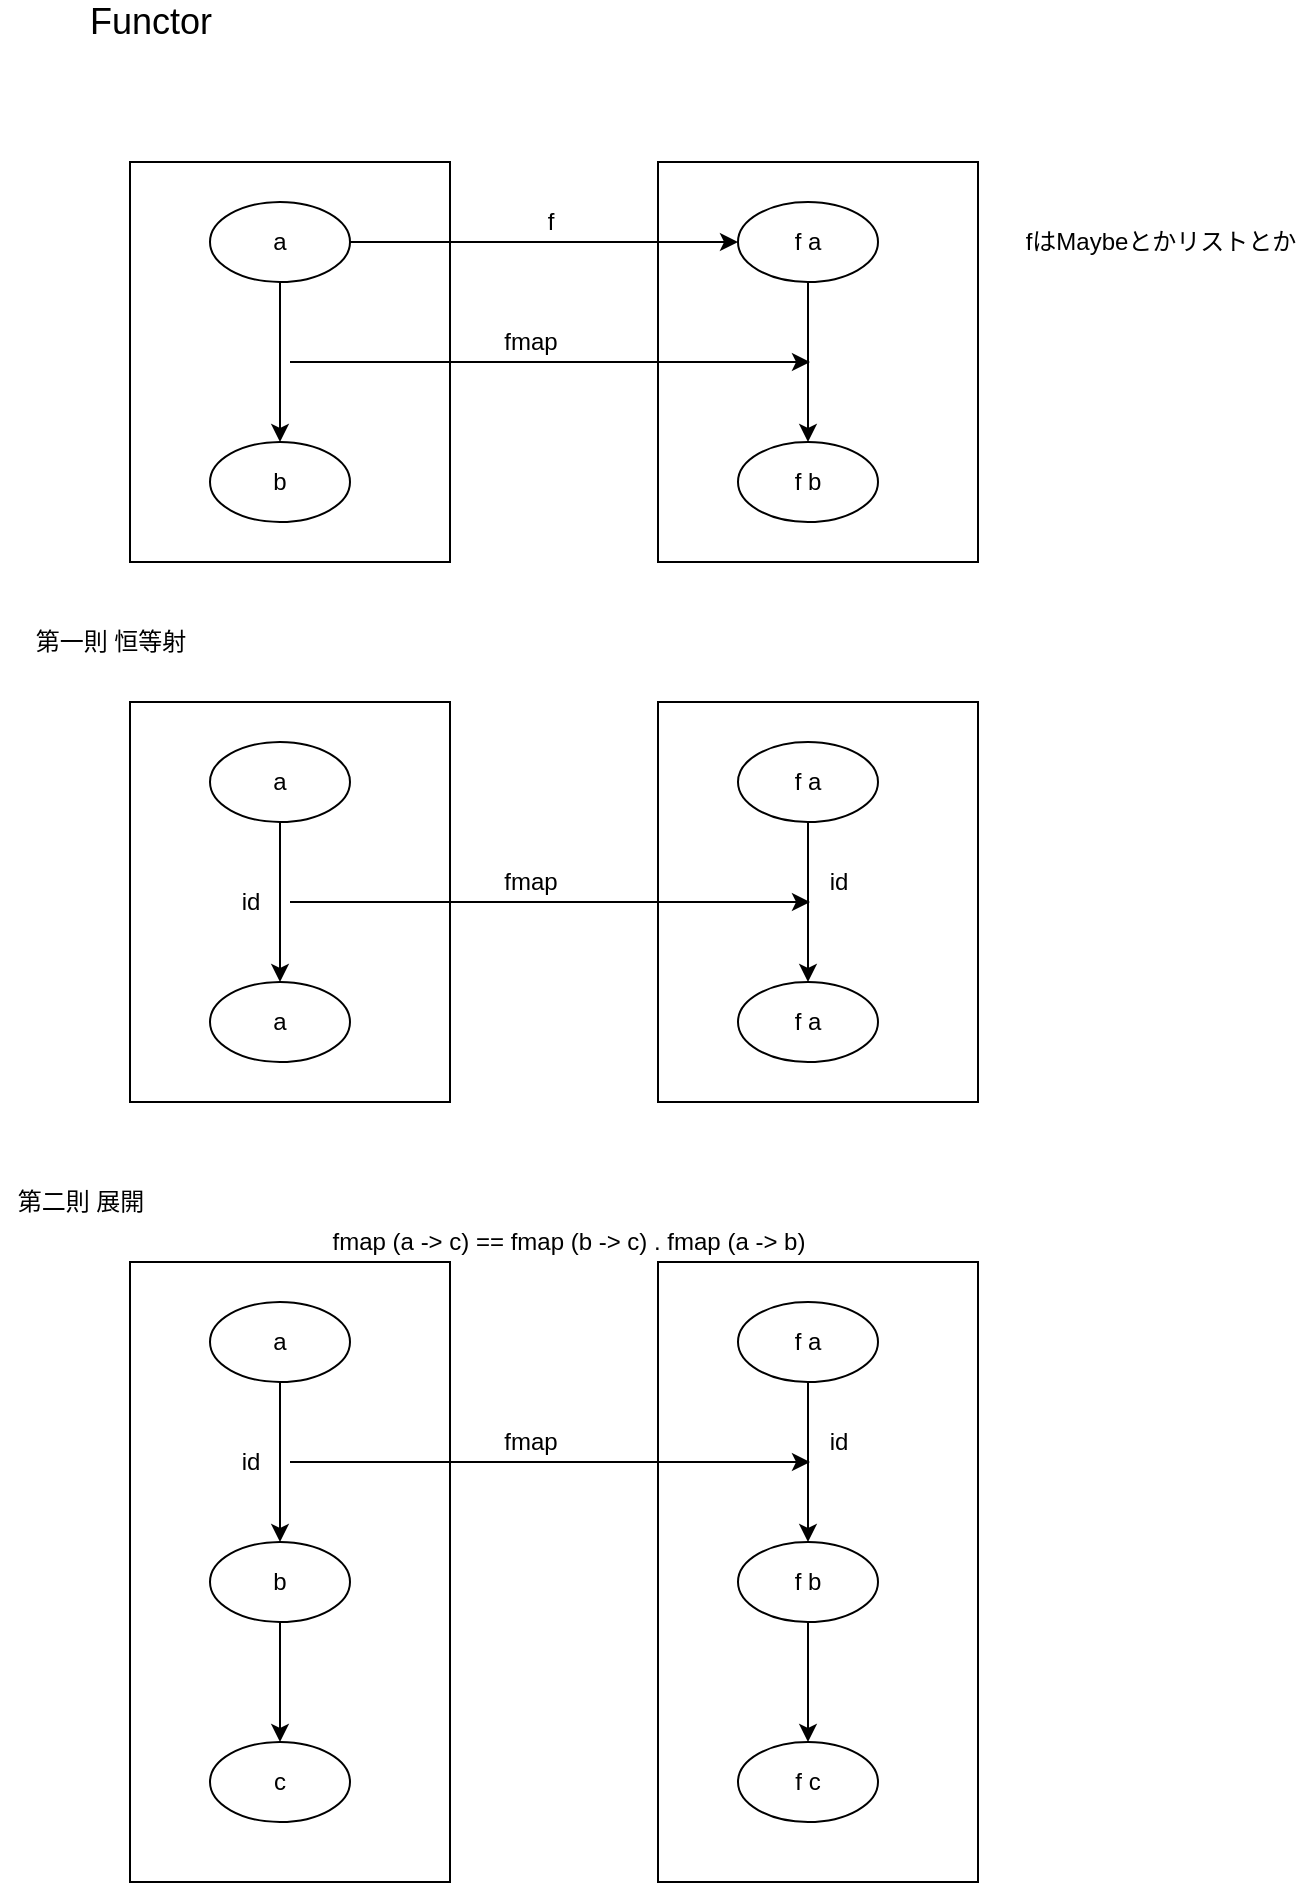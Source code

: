 <mxfile version="13.6.5">
    <diagram id="UfOVn71aaO-M5JvVBGIF" name="ページ1">
        <mxGraphModel dx="1054" dy="460" grid="1" gridSize="10" guides="1" tooltips="1" connect="1" arrows="1" fold="1" page="1" pageScale="1" pageWidth="827" pageHeight="1169" math="0" shadow="0">
            <root>
                <mxCell id="0"/>
                <mxCell id="1" parent="0"/>
                <mxCell id="2" value="&lt;font style=&quot;font-size: 18px&quot;&gt;Functor&lt;/font&gt;" style="text;html=1;align=center;verticalAlign=middle;resizable=0;points=[];autosize=1;" vertex="1" parent="1">
                    <mxGeometry x="40" y="20" width="80" height="20" as="geometry"/>
                </mxCell>
                <mxCell id="4" value="" style="rounded=0;whiteSpace=wrap;html=1;" vertex="1" parent="1">
                    <mxGeometry x="70" y="100" width="160" height="200" as="geometry"/>
                </mxCell>
                <mxCell id="6" value="a" style="ellipse;whiteSpace=wrap;html=1;" vertex="1" parent="1">
                    <mxGeometry x="110" y="120" width="70" height="40" as="geometry"/>
                </mxCell>
                <mxCell id="7" value="b" style="ellipse;whiteSpace=wrap;html=1;" vertex="1" parent="1">
                    <mxGeometry x="110" y="240" width="70" height="40" as="geometry"/>
                </mxCell>
                <mxCell id="8" value="" style="endArrow=classic;html=1;exitX=0.5;exitY=1;exitDx=0;exitDy=0;entryX=0.5;entryY=0;entryDx=0;entryDy=0;" edge="1" parent="1" source="6" target="7">
                    <mxGeometry width="50" height="50" relative="1" as="geometry">
                        <mxPoint x="290" y="250" as="sourcePoint"/>
                        <mxPoint x="340" y="200" as="targetPoint"/>
                    </mxGeometry>
                </mxCell>
                <mxCell id="9" value="" style="rounded=0;whiteSpace=wrap;html=1;" vertex="1" parent="1">
                    <mxGeometry x="334" y="100" width="160" height="200" as="geometry"/>
                </mxCell>
                <mxCell id="10" value="f a" style="ellipse;whiteSpace=wrap;html=1;" vertex="1" parent="1">
                    <mxGeometry x="374" y="120" width="70" height="40" as="geometry"/>
                </mxCell>
                <mxCell id="11" value="f b" style="ellipse;whiteSpace=wrap;html=1;" vertex="1" parent="1">
                    <mxGeometry x="374" y="240" width="70" height="40" as="geometry"/>
                </mxCell>
                <mxCell id="12" value="" style="endArrow=classic;html=1;exitX=0.5;exitY=1;exitDx=0;exitDy=0;entryX=0.5;entryY=0;entryDx=0;entryDy=0;" edge="1" parent="1" source="10" target="11">
                    <mxGeometry width="50" height="50" relative="1" as="geometry">
                        <mxPoint x="554" y="250" as="sourcePoint"/>
                        <mxPoint x="604" y="200" as="targetPoint"/>
                    </mxGeometry>
                </mxCell>
                <mxCell id="13" value="" style="endArrow=classic;html=1;" edge="1" parent="1">
                    <mxGeometry width="50" height="50" relative="1" as="geometry">
                        <mxPoint x="150" y="200" as="sourcePoint"/>
                        <mxPoint x="410" y="200" as="targetPoint"/>
                    </mxGeometry>
                </mxCell>
                <mxCell id="14" value="fmap" style="text;html=1;align=center;verticalAlign=middle;resizable=0;points=[];autosize=1;" vertex="1" parent="1">
                    <mxGeometry x="250" y="180" width="40" height="20" as="geometry"/>
                </mxCell>
                <mxCell id="15" value="第一則 恒等射" style="text;html=1;align=center;verticalAlign=middle;resizable=0;points=[];autosize=1;" vertex="1" parent="1">
                    <mxGeometry x="15" y="330" width="90" height="20" as="geometry"/>
                </mxCell>
                <mxCell id="16" value="fはMaybeとかリストとか" style="text;html=1;align=center;verticalAlign=middle;resizable=0;points=[];autosize=1;" vertex="1" parent="1">
                    <mxGeometry x="510" y="130" width="150" height="20" as="geometry"/>
                </mxCell>
                <mxCell id="17" value="" style="rounded=0;whiteSpace=wrap;html=1;" vertex="1" parent="1">
                    <mxGeometry x="70" y="370" width="160" height="200" as="geometry"/>
                </mxCell>
                <mxCell id="18" value="a" style="ellipse;whiteSpace=wrap;html=1;" vertex="1" parent="1">
                    <mxGeometry x="110" y="390" width="70" height="40" as="geometry"/>
                </mxCell>
                <mxCell id="19" value="a" style="ellipse;whiteSpace=wrap;html=1;" vertex="1" parent="1">
                    <mxGeometry x="110" y="510" width="70" height="40" as="geometry"/>
                </mxCell>
                <mxCell id="20" value="" style="endArrow=classic;html=1;exitX=0.5;exitY=1;exitDx=0;exitDy=0;entryX=0.5;entryY=0;entryDx=0;entryDy=0;" edge="1" parent="1" source="18" target="19">
                    <mxGeometry width="50" height="50" relative="1" as="geometry">
                        <mxPoint x="290" y="520" as="sourcePoint"/>
                        <mxPoint x="340" y="470" as="targetPoint"/>
                    </mxGeometry>
                </mxCell>
                <mxCell id="21" value="" style="rounded=0;whiteSpace=wrap;html=1;" vertex="1" parent="1">
                    <mxGeometry x="334" y="370" width="160" height="200" as="geometry"/>
                </mxCell>
                <mxCell id="22" value="f a" style="ellipse;whiteSpace=wrap;html=1;" vertex="1" parent="1">
                    <mxGeometry x="374" y="390" width="70" height="40" as="geometry"/>
                </mxCell>
                <mxCell id="23" value="f a" style="ellipse;whiteSpace=wrap;html=1;" vertex="1" parent="1">
                    <mxGeometry x="374" y="510" width="70" height="40" as="geometry"/>
                </mxCell>
                <mxCell id="24" value="" style="endArrow=classic;html=1;exitX=0.5;exitY=1;exitDx=0;exitDy=0;entryX=0.5;entryY=0;entryDx=0;entryDy=0;" edge="1" parent="1" source="22" target="23">
                    <mxGeometry width="50" height="50" relative="1" as="geometry">
                        <mxPoint x="554" y="520" as="sourcePoint"/>
                        <mxPoint x="604" y="470" as="targetPoint"/>
                    </mxGeometry>
                </mxCell>
                <mxCell id="25" value="" style="endArrow=classic;html=1;" edge="1" parent="1">
                    <mxGeometry width="50" height="50" relative="1" as="geometry">
                        <mxPoint x="150" y="470" as="sourcePoint"/>
                        <mxPoint x="410" y="470" as="targetPoint"/>
                    </mxGeometry>
                </mxCell>
                <mxCell id="26" value="fmap" style="text;html=1;align=center;verticalAlign=middle;resizable=0;points=[];autosize=1;" vertex="1" parent="1">
                    <mxGeometry x="250" y="450" width="40" height="20" as="geometry"/>
                </mxCell>
                <mxCell id="27" value="id" style="text;html=1;align=center;verticalAlign=middle;resizable=0;points=[];autosize=1;" vertex="1" parent="1">
                    <mxGeometry x="120" y="460" width="20" height="20" as="geometry"/>
                </mxCell>
                <mxCell id="28" value="id" style="text;html=1;align=center;verticalAlign=middle;resizable=0;points=[];autosize=1;" vertex="1" parent="1">
                    <mxGeometry x="414" y="450" width="20" height="20" as="geometry"/>
                </mxCell>
                <mxCell id="29" value="第二則 展開" style="text;html=1;align=center;verticalAlign=middle;resizable=0;points=[];autosize=1;" vertex="1" parent="1">
                    <mxGeometry x="5" y="610" width="80" height="20" as="geometry"/>
                </mxCell>
                <mxCell id="30" value="" style="rounded=0;whiteSpace=wrap;html=1;" vertex="1" parent="1">
                    <mxGeometry x="70" y="650" width="160" height="310" as="geometry"/>
                </mxCell>
                <mxCell id="31" value="a" style="ellipse;whiteSpace=wrap;html=1;" vertex="1" parent="1">
                    <mxGeometry x="110" y="670" width="70" height="40" as="geometry"/>
                </mxCell>
                <mxCell id="32" value="b" style="ellipse;whiteSpace=wrap;html=1;" vertex="1" parent="1">
                    <mxGeometry x="110" y="790" width="70" height="40" as="geometry"/>
                </mxCell>
                <mxCell id="33" value="" style="endArrow=classic;html=1;exitX=0.5;exitY=1;exitDx=0;exitDy=0;entryX=0.5;entryY=0;entryDx=0;entryDy=0;" edge="1" parent="1" source="31" target="32">
                    <mxGeometry width="50" height="50" relative="1" as="geometry">
                        <mxPoint x="290" y="800" as="sourcePoint"/>
                        <mxPoint x="340" y="750" as="targetPoint"/>
                    </mxGeometry>
                </mxCell>
                <mxCell id="34" value="" style="rounded=0;whiteSpace=wrap;html=1;" vertex="1" parent="1">
                    <mxGeometry x="334" y="650" width="160" height="310" as="geometry"/>
                </mxCell>
                <mxCell id="35" value="f a" style="ellipse;whiteSpace=wrap;html=1;" vertex="1" parent="1">
                    <mxGeometry x="374" y="670" width="70" height="40" as="geometry"/>
                </mxCell>
                <mxCell id="36" value="f b" style="ellipse;whiteSpace=wrap;html=1;" vertex="1" parent="1">
                    <mxGeometry x="374" y="790" width="70" height="40" as="geometry"/>
                </mxCell>
                <mxCell id="37" value="" style="endArrow=classic;html=1;exitX=0.5;exitY=1;exitDx=0;exitDy=0;entryX=0.5;entryY=0;entryDx=0;entryDy=0;" edge="1" parent="1" source="35" target="36">
                    <mxGeometry width="50" height="50" relative="1" as="geometry">
                        <mxPoint x="554" y="800" as="sourcePoint"/>
                        <mxPoint x="604" y="750" as="targetPoint"/>
                    </mxGeometry>
                </mxCell>
                <mxCell id="38" value="" style="endArrow=classic;html=1;" edge="1" parent="1">
                    <mxGeometry width="50" height="50" relative="1" as="geometry">
                        <mxPoint x="150" y="750" as="sourcePoint"/>
                        <mxPoint x="410" y="750" as="targetPoint"/>
                    </mxGeometry>
                </mxCell>
                <mxCell id="39" value="fmap" style="text;html=1;align=center;verticalAlign=middle;resizable=0;points=[];autosize=1;" vertex="1" parent="1">
                    <mxGeometry x="250" y="730" width="40" height="20" as="geometry"/>
                </mxCell>
                <mxCell id="40" value="id" style="text;html=1;align=center;verticalAlign=middle;resizable=0;points=[];autosize=1;" vertex="1" parent="1">
                    <mxGeometry x="120" y="740" width="20" height="20" as="geometry"/>
                </mxCell>
                <mxCell id="41" value="id" style="text;html=1;align=center;verticalAlign=middle;resizable=0;points=[];autosize=1;" vertex="1" parent="1">
                    <mxGeometry x="414" y="730" width="20" height="20" as="geometry"/>
                </mxCell>
                <mxCell id="43" value="" style="endArrow=classic;html=1;exitX=1;exitY=0.5;exitDx=0;exitDy=0;entryX=0;entryY=0.5;entryDx=0;entryDy=0;" edge="1" parent="1" source="6" target="10">
                    <mxGeometry width="50" height="50" relative="1" as="geometry">
                        <mxPoint x="270" y="280" as="sourcePoint"/>
                        <mxPoint x="320" y="230" as="targetPoint"/>
                    </mxGeometry>
                </mxCell>
                <mxCell id="44" value="f" style="text;html=1;align=center;verticalAlign=middle;resizable=0;points=[];autosize=1;" vertex="1" parent="1">
                    <mxGeometry x="270" y="120" width="20" height="20" as="geometry"/>
                </mxCell>
                <mxCell id="45" value="c" style="ellipse;whiteSpace=wrap;html=1;" vertex="1" parent="1">
                    <mxGeometry x="110" y="890" width="70" height="40" as="geometry"/>
                </mxCell>
                <mxCell id="46" value="" style="endArrow=classic;html=1;exitX=0.5;exitY=1;exitDx=0;exitDy=0;entryX=0.5;entryY=0;entryDx=0;entryDy=0;" edge="1" parent="1" source="32" target="45">
                    <mxGeometry width="50" height="50" relative="1" as="geometry">
                        <mxPoint x="155" y="720" as="sourcePoint"/>
                        <mxPoint x="155" y="800" as="targetPoint"/>
                    </mxGeometry>
                </mxCell>
                <mxCell id="47" value="f c" style="ellipse;whiteSpace=wrap;html=1;" vertex="1" parent="1">
                    <mxGeometry x="374" y="890" width="70" height="40" as="geometry"/>
                </mxCell>
                <mxCell id="48" value="" style="endArrow=classic;html=1;exitX=0.5;exitY=1;exitDx=0;exitDy=0;entryX=0.5;entryY=0;entryDx=0;entryDy=0;" edge="1" parent="1" source="36" target="47">
                    <mxGeometry width="50" height="50" relative="1" as="geometry">
                        <mxPoint x="419" y="720" as="sourcePoint"/>
                        <mxPoint x="419" y="800" as="targetPoint"/>
                    </mxGeometry>
                </mxCell>
                <mxCell id="49" value="fmap (a -&amp;gt; c) == fmap (b -&amp;gt; c) . fmap (a -&amp;gt; b)" style="text;html=1;align=center;verticalAlign=middle;resizable=0;points=[];autosize=1;" vertex="1" parent="1">
                    <mxGeometry x="164" y="630" width="250" height="20" as="geometry"/>
                </mxCell>
            </root>
        </mxGraphModel>
    </diagram>
</mxfile>